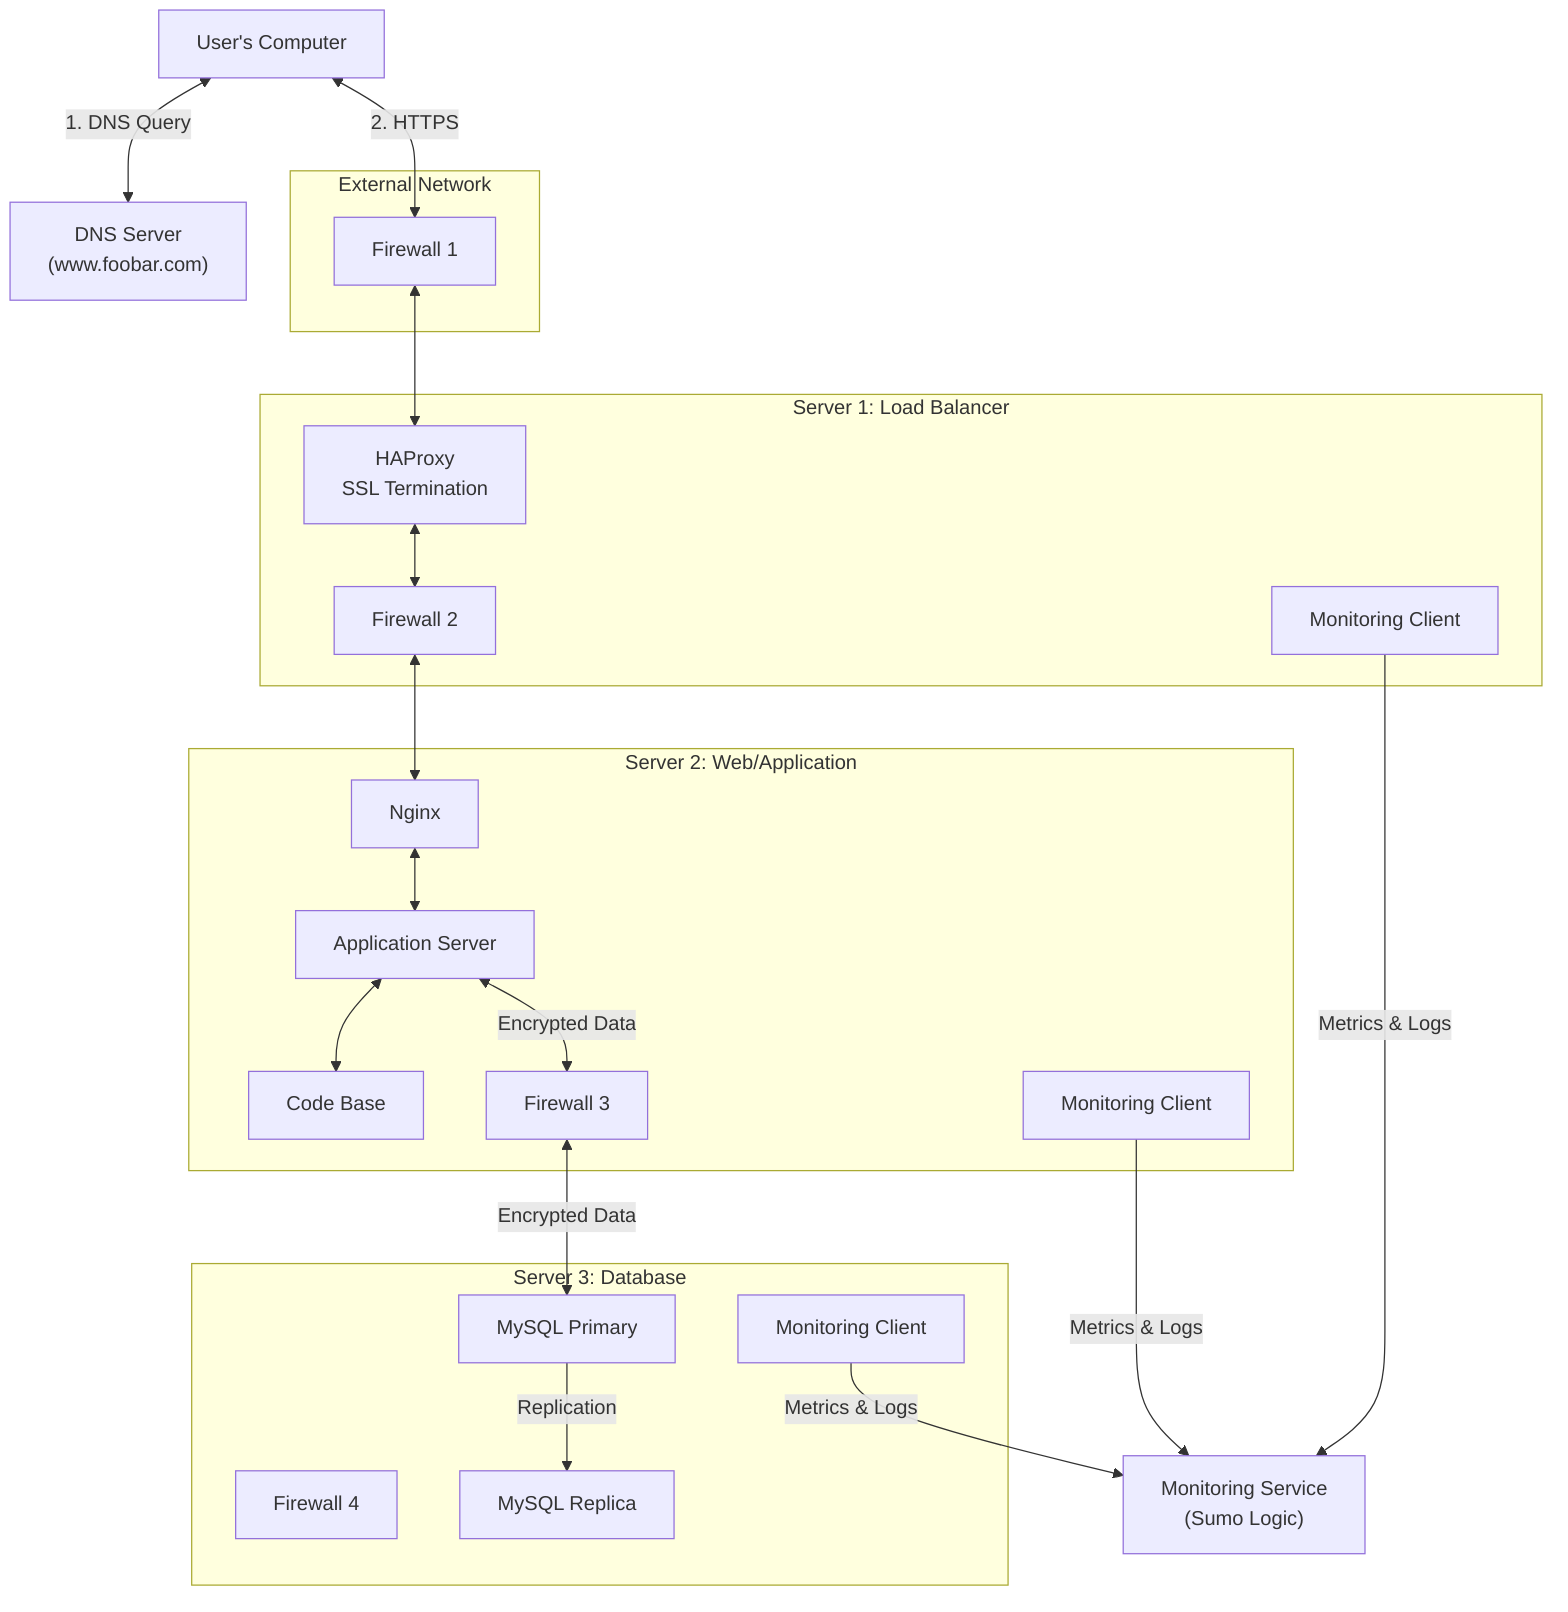 flowchart TD
    User["User's Computer"]
    DNS["DNS Server\n(www.foobar.com)"]
    
    subgraph External["External Network"]
        FW1["Firewall 1"]
    end
    
    subgraph LB["Server 1: Load Balancer"]
        FW2["Firewall 2"]
        HAProxy["HAProxy\nSSL Termination"]
        MC1["Monitoring Client"]
    end
    
    subgraph WS1["Server 2: Web/Application"]
        FW3["Firewall 3"]
        Nginx["Nginx"]
        App["Application Server"]
        Code["Code Base"]
        MC2["Monitoring Client"]
    end
    
    subgraph WS2["Server 3: Database"]
        FW4["Firewall 4"]
        MySQL_Primary["MySQL Primary"]
        MySQL_Replica["MySQL Replica"]
        MC3["Monitoring Client"]
    end
    
    User <--"1. DNS Query"--> DNS
    User <--"2. HTTPS"--> FW1
    FW1 <--> HAProxy
    HAProxy <--> FW2
    FW2 <--> Nginx
    Nginx <--> App
    App <--> Code
    App <--"Encrypted Data"--> FW3
    FW3 <--"Encrypted Data"--> MySQL_Primary
    MySQL_Primary --"Replication"--> MySQL_Replica
    
    MonitoringService["Monitoring Service\n(Sumo Logic)"]
    MC1 & MC2 & MC3 --"Metrics & Logs"--> MonitoringService